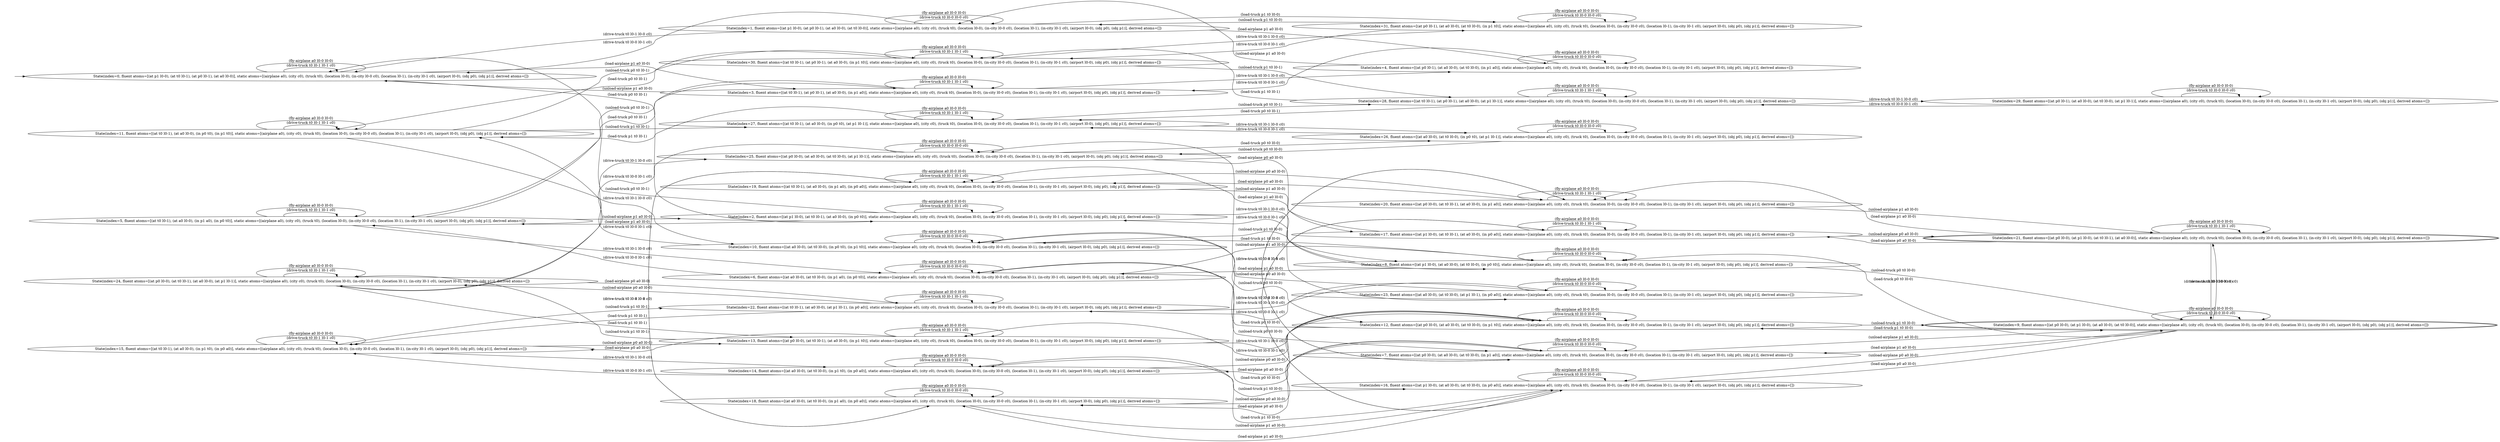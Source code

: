 digraph {
rankdir="LR"
s0[label="State(index=0, fluent atoms=[(at p1 l0-0), (at t0 l0-1), (at p0 l0-1), (at a0 l0-0)], static atoms=[(airplane a0), (city c0), (truck t0), (location l0-0), (in-city l0-0 c0), (location l0-1), (in-city l0-1 c0), (airport l0-0), (obj p0), (obj p1)], derived atoms=[])"]
s1[label="State(index=1, fluent atoms=[(at p1 l0-0), (at p0 l0-1), (at a0 l0-0), (at t0 l0-0)], static atoms=[(airplane a0), (city c0), (truck t0), (location l0-0), (in-city l0-0 c0), (location l0-1), (in-city l0-1 c0), (airport l0-0), (obj p0), (obj p1)], derived atoms=[])"]
s2[label="State(index=2, fluent atoms=[(at p1 l0-0), (at t0 l0-1), (at a0 l0-0), (in p0 t0)], static atoms=[(airplane a0), (city c0), (truck t0), (location l0-0), (in-city l0-0 c0), (location l0-1), (in-city l0-1 c0), (airport l0-0), (obj p0), (obj p1)], derived atoms=[])"]
s3[label="State(index=3, fluent atoms=[(at t0 l0-1), (at p0 l0-1), (at a0 l0-0), (in p1 a0)], static atoms=[(airplane a0), (city c0), (truck t0), (location l0-0), (in-city l0-0 c0), (location l0-1), (in-city l0-1 c0), (airport l0-0), (obj p0), (obj p1)], derived atoms=[])"]
s4[label="State(index=4, fluent atoms=[(at p0 l0-1), (at a0 l0-0), (at t0 l0-0), (in p1 a0)], static atoms=[(airplane a0), (city c0), (truck t0), (location l0-0), (in-city l0-0 c0), (location l0-1), (in-city l0-1 c0), (airport l0-0), (obj p0), (obj p1)], derived atoms=[])"]
s5[label="State(index=5, fluent atoms=[(at t0 l0-1), (at a0 l0-0), (in p1 a0), (in p0 t0)], static atoms=[(airplane a0), (city c0), (truck t0), (location l0-0), (in-city l0-0 c0), (location l0-1), (in-city l0-1 c0), (airport l0-0), (obj p0), (obj p1)], derived atoms=[])"]
s6[label="State(index=6, fluent atoms=[(at a0 l0-0), (at t0 l0-0), (in p1 a0), (in p0 t0)], static atoms=[(airplane a0), (city c0), (truck t0), (location l0-0), (in-city l0-0 c0), (location l0-1), (in-city l0-1 c0), (airport l0-0), (obj p0), (obj p1)], derived atoms=[])"]
s7[label="State(index=7, fluent atoms=[(at p0 l0-0), (at a0 l0-0), (at t0 l0-0), (in p1 a0)], static atoms=[(airplane a0), (city c0), (truck t0), (location l0-0), (in-city l0-0 c0), (location l0-1), (in-city l0-1 c0), (airport l0-0), (obj p0), (obj p1)], derived atoms=[])"]
s8[label="State(index=8, fluent atoms=[(at p1 l0-0), (at a0 l0-0), (at t0 l0-0), (in p0 t0)], static atoms=[(airplane a0), (city c0), (truck t0), (location l0-0), (in-city l0-0 c0), (location l0-1), (in-city l0-1 c0), (airport l0-0), (obj p0), (obj p1)], derived atoms=[])"]
s9[peripheries=2,label="State(index=9, fluent atoms=[(at p0 l0-0), (at p1 l0-0), (at a0 l0-0), (at t0 l0-0)], static atoms=[(airplane a0), (city c0), (truck t0), (location l0-0), (in-city l0-0 c0), (location l0-1), (in-city l0-1 c0), (airport l0-0), (obj p0), (obj p1)], derived atoms=[])"]
s10[label="State(index=10, fluent atoms=[(at a0 l0-0), (at t0 l0-0), (in p0 t0), (in p1 t0)], static atoms=[(airplane a0), (city c0), (truck t0), (location l0-0), (in-city l0-0 c0), (location l0-1), (in-city l0-1 c0), (airport l0-0), (obj p0), (obj p1)], derived atoms=[])"]
s11[label="State(index=11, fluent atoms=[(at t0 l0-1), (at a0 l0-0), (in p0 t0), (in p1 t0)], static atoms=[(airplane a0), (city c0), (truck t0), (location l0-0), (in-city l0-0 c0), (location l0-1), (in-city l0-1 c0), (airport l0-0), (obj p0), (obj p1)], derived atoms=[])"]
s12[label="State(index=12, fluent atoms=[(at p0 l0-0), (at a0 l0-0), (at t0 l0-0), (in p1 t0)], static atoms=[(airplane a0), (city c0), (truck t0), (location l0-0), (in-city l0-0 c0), (location l0-1), (in-city l0-1 c0), (airport l0-0), (obj p0), (obj p1)], derived atoms=[])"]
s13[label="State(index=13, fluent atoms=[(at p0 l0-0), (at t0 l0-1), (at a0 l0-0), (in p1 t0)], static atoms=[(airplane a0), (city c0), (truck t0), (location l0-0), (in-city l0-0 c0), (location l0-1), (in-city l0-1 c0), (airport l0-0), (obj p0), (obj p1)], derived atoms=[])"]
s14[label="State(index=14, fluent atoms=[(at a0 l0-0), (at t0 l0-0), (in p1 t0), (in p0 a0)], static atoms=[(airplane a0), (city c0), (truck t0), (location l0-0), (in-city l0-0 c0), (location l0-1), (in-city l0-1 c0), (airport l0-0), (obj p0), (obj p1)], derived atoms=[])"]
s15[label="State(index=15, fluent atoms=[(at t0 l0-1), (at a0 l0-0), (in p1 t0), (in p0 a0)], static atoms=[(airplane a0), (city c0), (truck t0), (location l0-0), (in-city l0-0 c0), (location l0-1), (in-city l0-1 c0), (airport l0-0), (obj p0), (obj p1)], derived atoms=[])"]
s16[label="State(index=16, fluent atoms=[(at p1 l0-0), (at a0 l0-0), (at t0 l0-0), (in p0 a0)], static atoms=[(airplane a0), (city c0), (truck t0), (location l0-0), (in-city l0-0 c0), (location l0-1), (in-city l0-1 c0), (airport l0-0), (obj p0), (obj p1)], derived atoms=[])"]
s17[label="State(index=17, fluent atoms=[(at p1 l0-0), (at t0 l0-1), (at a0 l0-0), (in p0 a0)], static atoms=[(airplane a0), (city c0), (truck t0), (location l0-0), (in-city l0-0 c0), (location l0-1), (in-city l0-1 c0), (airport l0-0), (obj p0), (obj p1)], derived atoms=[])"]
s18[label="State(index=18, fluent atoms=[(at a0 l0-0), (at t0 l0-0), (in p1 a0), (in p0 a0)], static atoms=[(airplane a0), (city c0), (truck t0), (location l0-0), (in-city l0-0 c0), (location l0-1), (in-city l0-1 c0), (airport l0-0), (obj p0), (obj p1)], derived atoms=[])"]
s19[label="State(index=19, fluent atoms=[(at t0 l0-1), (at a0 l0-0), (in p1 a0), (in p0 a0)], static atoms=[(airplane a0), (city c0), (truck t0), (location l0-0), (in-city l0-0 c0), (location l0-1), (in-city l0-1 c0), (airport l0-0), (obj p0), (obj p1)], derived atoms=[])"]
s20[label="State(index=20, fluent atoms=[(at p0 l0-0), (at t0 l0-1), (at a0 l0-0), (in p1 a0)], static atoms=[(airplane a0), (city c0), (truck t0), (location l0-0), (in-city l0-0 c0), (location l0-1), (in-city l0-1 c0), (airport l0-0), (obj p0), (obj p1)], derived atoms=[])"]
s21[peripheries=2,label="State(index=21, fluent atoms=[(at p0 l0-0), (at p1 l0-0), (at t0 l0-1), (at a0 l0-0)], static atoms=[(airplane a0), (city c0), (truck t0), (location l0-0), (in-city l0-0 c0), (location l0-1), (in-city l0-1 c0), (airport l0-0), (obj p0), (obj p1)], derived atoms=[])"]
s22[label="State(index=22, fluent atoms=[(at t0 l0-1), (at a0 l0-0), (at p1 l0-1), (in p0 a0)], static atoms=[(airplane a0), (city c0), (truck t0), (location l0-0), (in-city l0-0 c0), (location l0-1), (in-city l0-1 c0), (airport l0-0), (obj p0), (obj p1)], derived atoms=[])"]
s23[label="State(index=23, fluent atoms=[(at a0 l0-0), (at t0 l0-0), (at p1 l0-1), (in p0 a0)], static atoms=[(airplane a0), (city c0), (truck t0), (location l0-0), (in-city l0-0 c0), (location l0-1), (in-city l0-1 c0), (airport l0-0), (obj p0), (obj p1)], derived atoms=[])"]
s24[label="State(index=24, fluent atoms=[(at p0 l0-0), (at t0 l0-1), (at a0 l0-0), (at p1 l0-1)], static atoms=[(airplane a0), (city c0), (truck t0), (location l0-0), (in-city l0-0 c0), (location l0-1), (in-city l0-1 c0), (airport l0-0), (obj p0), (obj p1)], derived atoms=[])"]
s25[label="State(index=25, fluent atoms=[(at p0 l0-0), (at a0 l0-0), (at t0 l0-0), (at p1 l0-1)], static atoms=[(airplane a0), (city c0), (truck t0), (location l0-0), (in-city l0-0 c0), (location l0-1), (in-city l0-1 c0), (airport l0-0), (obj p0), (obj p1)], derived atoms=[])"]
s26[label="State(index=26, fluent atoms=[(at a0 l0-0), (at t0 l0-0), (in p0 t0), (at p1 l0-1)], static atoms=[(airplane a0), (city c0), (truck t0), (location l0-0), (in-city l0-0 c0), (location l0-1), (in-city l0-1 c0), (airport l0-0), (obj p0), (obj p1)], derived atoms=[])"]
s27[label="State(index=27, fluent atoms=[(at t0 l0-1), (at a0 l0-0), (in p0 t0), (at p1 l0-1)], static atoms=[(airplane a0), (city c0), (truck t0), (location l0-0), (in-city l0-0 c0), (location l0-1), (in-city l0-1 c0), (airport l0-0), (obj p0), (obj p1)], derived atoms=[])"]
s28[label="State(index=28, fluent atoms=[(at t0 l0-1), (at p0 l0-1), (at a0 l0-0), (at p1 l0-1)], static atoms=[(airplane a0), (city c0), (truck t0), (location l0-0), (in-city l0-0 c0), (location l0-1), (in-city l0-1 c0), (airport l0-0), (obj p0), (obj p1)], derived atoms=[])"]
s29[label="State(index=29, fluent atoms=[(at p0 l0-1), (at a0 l0-0), (at t0 l0-0), (at p1 l0-1)], static atoms=[(airplane a0), (city c0), (truck t0), (location l0-0), (in-city l0-0 c0), (location l0-1), (in-city l0-1 c0), (airport l0-0), (obj p0), (obj p1)], derived atoms=[])"]
s30[label="State(index=30, fluent atoms=[(at t0 l0-1), (at p0 l0-1), (at a0 l0-0), (in p1 t0)], static atoms=[(airplane a0), (city c0), (truck t0), (location l0-0), (in-city l0-0 c0), (location l0-1), (in-city l0-1 c0), (airport l0-0), (obj p0), (obj p1)], derived atoms=[])"]
s31[label="State(index=31, fluent atoms=[(at p0 l0-1), (at a0 l0-0), (at t0 l0-0), (in p1 t0)], static atoms=[(airplane a0), (city c0), (truck t0), (location l0-0), (in-city l0-0 c0), (location l0-1), (in-city l0-1 c0), (airport l0-0), (obj p0), (obj p1)], derived atoms=[])"]
Dangling [ label = "", style = invis ]
{ rank = same; Dangling }
Dangling -> s0
{ rank = same; s29}
{ rank = same; s4,s23,s26,s28,s31}
{ rank = same; s1,s3,s22,s25,s27,s30}
{ rank = same; s0,s5,s11,s15,s24}
{ rank = same; s2,s6,s10,s13,s14,s18,s19}
{ rank = same; s7,s8,s12,s16,s17,s20}
{ rank = same; s9,s21}
s0->s1 [label="(drive-truck t0 l0-1 l0-0 c0)"]
s0->s0 [label="(drive-truck t0 l0-1 l0-1 c0)"]
s0->s2 [label="(load-truck p0 t0 l0-1)"]
s0->s0 [label="(fly-airplane a0 l0-0 l0-0)"]
s0->s3 [label="(load-airplane p1 a0 l0-0)"]
s3->s4 [label="(drive-truck t0 l0-1 l0-0 c0)"]
s3->s3 [label="(drive-truck t0 l0-1 l0-1 c0)"]
s3->s5 [label="(load-truck p0 t0 l0-1)"]
s3->s3 [label="(fly-airplane a0 l0-0 l0-0)"]
s3->s0 [label="(unload-airplane p1 a0 l0-0)"]
s5->s6 [label="(drive-truck t0 l0-1 l0-0 c0)"]
s5->s5 [label="(drive-truck t0 l0-1 l0-1 c0)"]
s5->s3 [label="(unload-truck p0 t0 l0-1)"]
s5->s5 [label="(fly-airplane a0 l0-0 l0-0)"]
s5->s2 [label="(unload-airplane p1 a0 l0-0)"]
s6->s6 [label="(drive-truck t0 l0-0 l0-0 c0)"]
s6->s5 [label="(drive-truck t0 l0-0 l0-1 c0)"]
s6->s7 [label="(unload-truck p0 t0 l0-0)"]
s6->s6 [label="(fly-airplane a0 l0-0 l0-0)"]
s6->s8 [label="(unload-airplane p1 a0 l0-0)"]
s8->s8 [label="(drive-truck t0 l0-0 l0-0 c0)"]
s8->s2 [label="(drive-truck t0 l0-0 l0-1 c0)"]
s8->s9 [label="(unload-truck p0 t0 l0-0)"]
s8->s10 [label="(load-truck p1 t0 l0-0)"]
s8->s8 [label="(fly-airplane a0 l0-0 l0-0)"]
s8->s6 [label="(load-airplane p1 a0 l0-0)"]
s10->s10 [label="(drive-truck t0 l0-0 l0-0 c0)"]
s10->s11 [label="(drive-truck t0 l0-0 l0-1 c0)"]
s10->s8 [label="(unload-truck p1 t0 l0-0)"]
s10->s12 [label="(unload-truck p0 t0 l0-0)"]
s10->s10 [label="(fly-airplane a0 l0-0 l0-0)"]
s12->s12 [label="(drive-truck t0 l0-0 l0-0 c0)"]
s12->s13 [label="(drive-truck t0 l0-0 l0-1 c0)"]
s12->s9 [label="(unload-truck p1 t0 l0-0)"]
s12->s10 [label="(load-truck p0 t0 l0-0)"]
s12->s12 [label="(fly-airplane a0 l0-0 l0-0)"]
s12->s14 [label="(load-airplane p0 a0 l0-0)"]
s14->s14 [label="(drive-truck t0 l0-0 l0-0 c0)"]
s14->s15 [label="(drive-truck t0 l0-0 l0-1 c0)"]
s14->s16 [label="(unload-truck p1 t0 l0-0)"]
s14->s14 [label="(fly-airplane a0 l0-0 l0-0)"]
s14->s12 [label="(unload-airplane p0 a0 l0-0)"]
s16->s16 [label="(drive-truck t0 l0-0 l0-0 c0)"]
s16->s17 [label="(drive-truck t0 l0-0 l0-1 c0)"]
s16->s14 [label="(load-truck p1 t0 l0-0)"]
s16->s16 [label="(fly-airplane a0 l0-0 l0-0)"]
s16->s9 [label="(unload-airplane p0 a0 l0-0)"]
s16->s18 [label="(load-airplane p1 a0 l0-0)"]
s18->s18 [label="(drive-truck t0 l0-0 l0-0 c0)"]
s18->s19 [label="(drive-truck t0 l0-0 l0-1 c0)"]
s18->s18 [label="(fly-airplane a0 l0-0 l0-0)"]
s18->s16 [label="(unload-airplane p1 a0 l0-0)"]
s18->s7 [label="(unload-airplane p0 a0 l0-0)"]
s19->s18 [label="(drive-truck t0 l0-1 l0-0 c0)"]
s19->s19 [label="(drive-truck t0 l0-1 l0-1 c0)"]
s19->s19 [label="(fly-airplane a0 l0-0 l0-0)"]
s19->s17 [label="(unload-airplane p1 a0 l0-0)"]
s19->s20 [label="(unload-airplane p0 a0 l0-0)"]
s20->s7 [label="(drive-truck t0 l0-1 l0-0 c0)"]
s20->s20 [label="(drive-truck t0 l0-1 l0-1 c0)"]
s20->s20 [label="(fly-airplane a0 l0-0 l0-0)"]
s20->s21 [label="(unload-airplane p1 a0 l0-0)"]
s20->s19 [label="(load-airplane p0 a0 l0-0)"]
s21->s9 [label="(drive-truck t0 l0-1 l0-0 c0)"]
s21->s21 [label="(drive-truck t0 l0-1 l0-1 c0)"]
s21->s21 [label="(fly-airplane a0 l0-0 l0-0)"]
s21->s20 [label="(load-airplane p1 a0 l0-0)"]
s21->s17 [label="(load-airplane p0 a0 l0-0)"]
s17->s16 [label="(drive-truck t0 l0-1 l0-0 c0)"]
s17->s17 [label="(drive-truck t0 l0-1 l0-1 c0)"]
s17->s17 [label="(fly-airplane a0 l0-0 l0-0)"]
s17->s21 [label="(unload-airplane p0 a0 l0-0)"]
s17->s19 [label="(load-airplane p1 a0 l0-0)"]
s15->s14 [label="(drive-truck t0 l0-1 l0-0 c0)"]
s15->s15 [label="(drive-truck t0 l0-1 l0-1 c0)"]
s15->s22 [label="(unload-truck p1 t0 l0-1)"]
s15->s15 [label="(fly-airplane a0 l0-0 l0-0)"]
s15->s13 [label="(unload-airplane p0 a0 l0-0)"]
s22->s23 [label="(drive-truck t0 l0-1 l0-0 c0)"]
s22->s22 [label="(drive-truck t0 l0-1 l0-1 c0)"]
s22->s15 [label="(load-truck p1 t0 l0-1)"]
s22->s22 [label="(fly-airplane a0 l0-0 l0-0)"]
s22->s24 [label="(unload-airplane p0 a0 l0-0)"]
s24->s25 [label="(drive-truck t0 l0-1 l0-0 c0)"]
s24->s24 [label="(drive-truck t0 l0-1 l0-1 c0)"]
s24->s13 [label="(load-truck p1 t0 l0-1)"]
s24->s24 [label="(fly-airplane a0 l0-0 l0-0)"]
s24->s22 [label="(load-airplane p0 a0 l0-0)"]
s25->s25 [label="(drive-truck t0 l0-0 l0-0 c0)"]
s25->s24 [label="(drive-truck t0 l0-0 l0-1 c0)"]
s25->s26 [label="(load-truck p0 t0 l0-0)"]
s25->s25 [label="(fly-airplane a0 l0-0 l0-0)"]
s25->s23 [label="(load-airplane p0 a0 l0-0)"]
s26->s26 [label="(drive-truck t0 l0-0 l0-0 c0)"]
s26->s27 [label="(drive-truck t0 l0-0 l0-1 c0)"]
s26->s25 [label="(unload-truck p0 t0 l0-0)"]
s26->s26 [label="(fly-airplane a0 l0-0 l0-0)"]
s27->s26 [label="(drive-truck t0 l0-1 l0-0 c0)"]
s27->s27 [label="(drive-truck t0 l0-1 l0-1 c0)"]
s27->s28 [label="(unload-truck p0 t0 l0-1)"]
s27->s11 [label="(load-truck p1 t0 l0-1)"]
s27->s27 [label="(fly-airplane a0 l0-0 l0-0)"]
s28->s29 [label="(drive-truck t0 l0-1 l0-0 c0)"]
s28->s28 [label="(drive-truck t0 l0-1 l0-1 c0)"]
s28->s30 [label="(load-truck p1 t0 l0-1)"]
s28->s27 [label="(load-truck p0 t0 l0-1)"]
s28->s28 [label="(fly-airplane a0 l0-0 l0-0)"]
s30->s31 [label="(drive-truck t0 l0-1 l0-0 c0)"]
s30->s30 [label="(drive-truck t0 l0-1 l0-1 c0)"]
s30->s28 [label="(unload-truck p1 t0 l0-1)"]
s30->s11 [label="(load-truck p0 t0 l0-1)"]
s30->s30 [label="(fly-airplane a0 l0-0 l0-0)"]
s31->s31 [label="(drive-truck t0 l0-0 l0-0 c0)"]
s31->s30 [label="(drive-truck t0 l0-0 l0-1 c0)"]
s31->s1 [label="(unload-truck p1 t0 l0-0)"]
s31->s31 [label="(fly-airplane a0 l0-0 l0-0)"]
s29->s29 [label="(drive-truck t0 l0-0 l0-0 c0)"]
s29->s28 [label="(drive-truck t0 l0-0 l0-1 c0)"]
s29->s29 [label="(fly-airplane a0 l0-0 l0-0)"]
s23->s23 [label="(drive-truck t0 l0-0 l0-0 c0)"]
s23->s22 [label="(drive-truck t0 l0-0 l0-1 c0)"]
s23->s23 [label="(fly-airplane a0 l0-0 l0-0)"]
s23->s25 [label="(unload-airplane p0 a0 l0-0)"]
s13->s12 [label="(drive-truck t0 l0-1 l0-0 c0)"]
s13->s13 [label="(drive-truck t0 l0-1 l0-1 c0)"]
s13->s24 [label="(unload-truck p1 t0 l0-1)"]
s13->s13 [label="(fly-airplane a0 l0-0 l0-0)"]
s13->s15 [label="(load-airplane p0 a0 l0-0)"]
s11->s10 [label="(drive-truck t0 l0-1 l0-0 c0)"]
s11->s11 [label="(drive-truck t0 l0-1 l0-1 c0)"]
s11->s27 [label="(unload-truck p1 t0 l0-1)"]
s11->s30 [label="(unload-truck p0 t0 l0-1)"]
s11->s11 [label="(fly-airplane a0 l0-0 l0-0)"]
s9->s9 [label="(drive-truck t0 l0-0 l0-0 c0)"]
s9->s21 [label="(drive-truck t0 l0-0 l0-1 c0)"]
s9->s12 [label="(load-truck p1 t0 l0-0)"]
s9->s8 [label="(load-truck p0 t0 l0-0)"]
s9->s9 [label="(fly-airplane a0 l0-0 l0-0)"]
s9->s7 [label="(load-airplane p1 a0 l0-0)"]
s9->s16 [label="(load-airplane p0 a0 l0-0)"]
s7->s7 [label="(drive-truck t0 l0-0 l0-0 c0)"]
s7->s20 [label="(drive-truck t0 l0-0 l0-1 c0)"]
s7->s6 [label="(load-truck p0 t0 l0-0)"]
s7->s7 [label="(fly-airplane a0 l0-0 l0-0)"]
s7->s9 [label="(unload-airplane p1 a0 l0-0)"]
s7->s18 [label="(load-airplane p0 a0 l0-0)"]
s4->s4 [label="(drive-truck t0 l0-0 l0-0 c0)"]
s4->s3 [label="(drive-truck t0 l0-0 l0-1 c0)"]
s4->s4 [label="(fly-airplane a0 l0-0 l0-0)"]
s4->s1 [label="(unload-airplane p1 a0 l0-0)"]
s2->s8 [label="(drive-truck t0 l0-1 l0-0 c0)"]
s2->s2 [label="(drive-truck t0 l0-1 l0-1 c0)"]
s2->s0 [label="(unload-truck p0 t0 l0-1)"]
s2->s2 [label="(fly-airplane a0 l0-0 l0-0)"]
s2->s5 [label="(load-airplane p1 a0 l0-0)"]
s1->s1 [label="(drive-truck t0 l0-0 l0-0 c0)"]
s1->s0 [label="(drive-truck t0 l0-0 l0-1 c0)"]
s1->s31 [label="(load-truck p1 t0 l0-0)"]
s1->s1 [label="(fly-airplane a0 l0-0 l0-0)"]
s1->s4 [label="(load-airplane p1 a0 l0-0)"]
}
